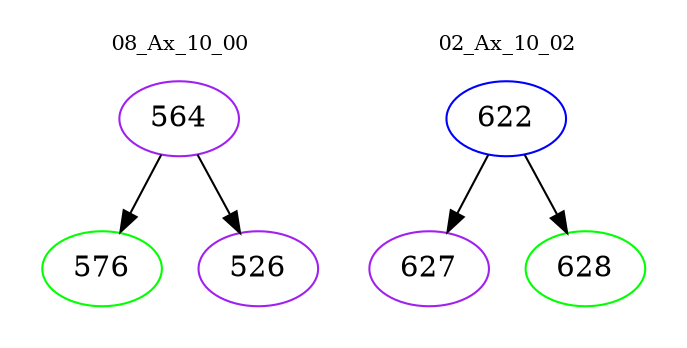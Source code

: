digraph{
subgraph cluster_0 {
color = white
label = "08_Ax_10_00";
fontsize=10;
T0_564 [label="564", color="purple"]
T0_564 -> T0_576 [color="black"]
T0_576 [label="576", color="green"]
T0_564 -> T0_526 [color="black"]
T0_526 [label="526", color="purple"]
}
subgraph cluster_1 {
color = white
label = "02_Ax_10_02";
fontsize=10;
T1_622 [label="622", color="blue"]
T1_622 -> T1_627 [color="black"]
T1_627 [label="627", color="purple"]
T1_622 -> T1_628 [color="black"]
T1_628 [label="628", color="green"]
}
}

